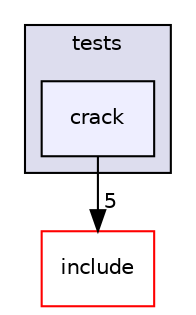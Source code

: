 digraph "tests/crack" {
  compound=true
  node [ fontsize="10", fontname="Helvetica"];
  edge [ labelfontsize="10", labelfontname="Helvetica"];
  subgraph clusterdir_59425e443f801f1f2fd8bbe4959a3ccf {
    graph [ bgcolor="#ddddee", pencolor="black", label="tests" fontname="Helvetica", fontsize="10", URL="dir_59425e443f801f1f2fd8bbe4959a3ccf.html"]
  dir_c88334923ab70e081791978597be9071 [shape=box, label="crack", style="filled", fillcolor="#eeeeff", pencolor="black", URL="dir_c88334923ab70e081791978597be9071.html"];
  }
  dir_d44c64559bbebec7f509842c48db8b23 [shape=box label="include" fillcolor="white" style="filled" color="red" URL="dir_d44c64559bbebec7f509842c48db8b23.html"];
  dir_c88334923ab70e081791978597be9071->dir_d44c64559bbebec7f509842c48db8b23 [headlabel="5", labeldistance=1.5 headhref="dir_000004_000000.html"];
}

